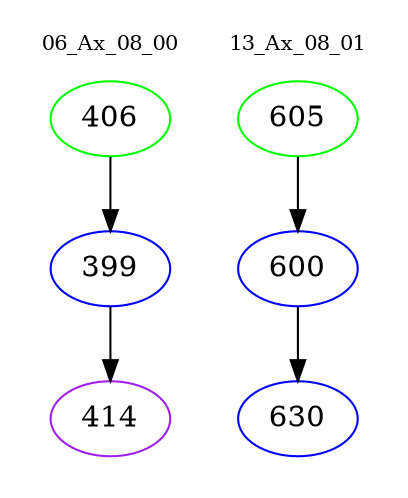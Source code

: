 digraph{
subgraph cluster_0 {
color = white
label = "06_Ax_08_00";
fontsize=10;
T0_406 [label="406", color="green"]
T0_406 -> T0_399 [color="black"]
T0_399 [label="399", color="blue"]
T0_399 -> T0_414 [color="black"]
T0_414 [label="414", color="purple"]
}
subgraph cluster_1 {
color = white
label = "13_Ax_08_01";
fontsize=10;
T1_605 [label="605", color="green"]
T1_605 -> T1_600 [color="black"]
T1_600 [label="600", color="blue"]
T1_600 -> T1_630 [color="black"]
T1_630 [label="630", color="blue"]
}
}
